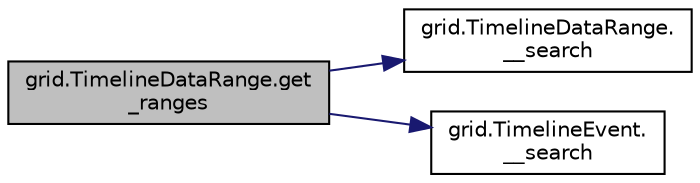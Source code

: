 digraph "grid.TimelineDataRange.get_ranges"
{
 // LATEX_PDF_SIZE
  edge [fontname="Helvetica",fontsize="10",labelfontname="Helvetica",labelfontsize="10"];
  node [fontname="Helvetica",fontsize="10",shape=record];
  rankdir="LR";
  Node1 [label="grid.TimelineDataRange.get\l_ranges",height=0.2,width=0.4,color="black", fillcolor="grey75", style="filled", fontcolor="black",tooltip="Get selected ranges."];
  Node1 -> Node2 [color="midnightblue",fontsize="10",style="solid",fontname="Helvetica"];
  Node2 [label="grid.TimelineDataRange.\l__search",height=0.2,width=0.4,color="black", fillcolor="white", style="filled",URL="$classgrid_1_1_timeline_data_range.html#a1fc283140a2b2ff45533bfa2214441cf",tooltip="Search."];
  Node1 -> Node3 [color="midnightblue",fontsize="10",style="solid",fontname="Helvetica"];
  Node3 [label="grid.TimelineEvent.\l__search",height=0.2,width=0.4,color="black", fillcolor="white", style="filled",URL="$classgrid_1_1_timeline_event.html#acacf857c495ea6c957fabf0c097e37db",tooltip="Search function."];
}

